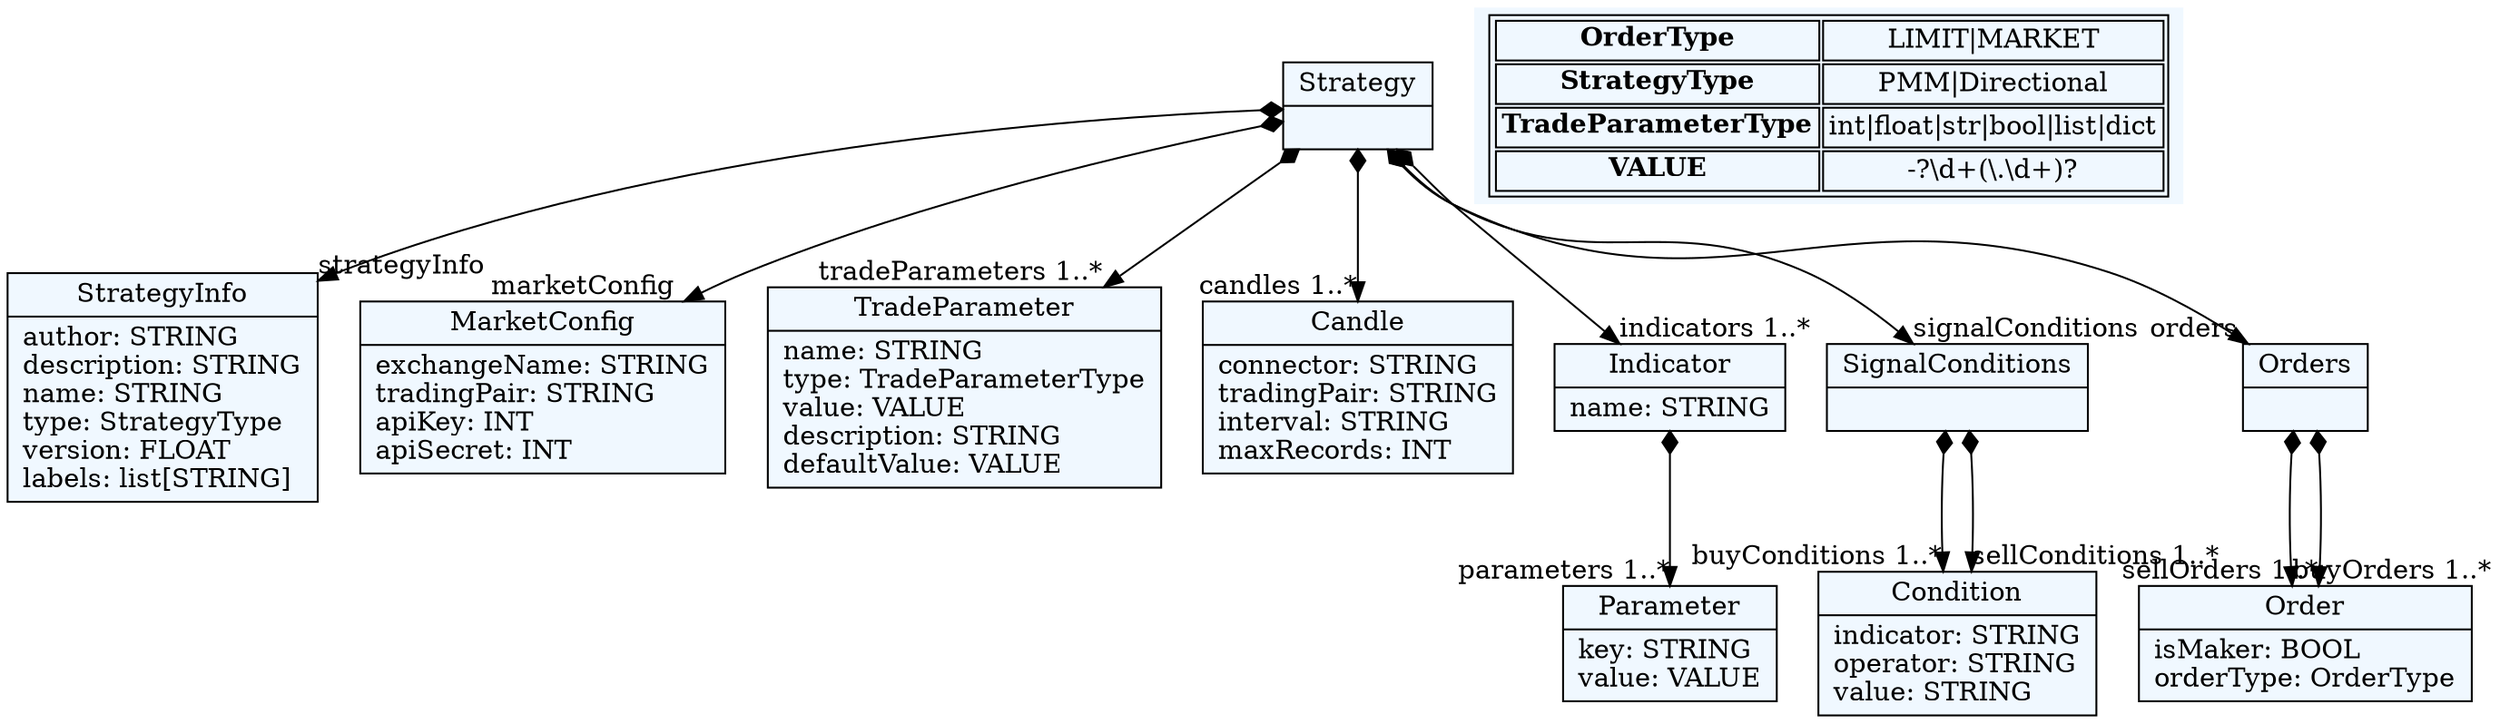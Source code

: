 
    digraph textX {
    fontname = "Bitstream Vera Sans"
    fontsize = 8
    node[
        shape=record,
        style=filled,
        fillcolor=aliceblue
    ]
    nodesep = 0.3
    edge[dir=black,arrowtail=empty]


5202601696[ label="{Strategy|}"]

5202603616[ label="{StrategyInfo|author: STRING\ldescription: STRING\lname: STRING\ltype: StrategyType\lversion: FLOAT\llabels: list[STRING]\l}"]

5202608992[ label="{MarketConfig|exchangeName: STRING\ltradingPair: STRING\lapiKey: INT\lapiSecret: INT\l}"]

5202611680[ label="{TradeParameter|name: STRING\ltype: TradeParameterType\lvalue: VALUE\ldescription: STRING\ldefaultValue: VALUE\l}"]

5202617056[ label="{Candle|connector: STRING\ltradingPair: STRING\linterval: STRING\lmaxRecords: INT\l}"]

5202619744[ label="{Indicator|name: STRING\l}"]

5202622432[ label="{Parameter|key: STRING\lvalue: VALUE\l}"]

5202625120[ label="{SignalConditions|}"]

5202627808[ label="{Condition|indicator: STRING\loperator: STRING\lvalue: STRING\l}"]

5202630496[ label="{Orders|}"]

5202633184[ label="{Order|isMaker: BOOL\lorderType: OrderType\l}"]



5202601696 -> 5202603616[arrowtail=diamond, dir=both, headlabel="strategyInfo "]
5202601696 -> 5202608992[arrowtail=diamond, dir=both, headlabel="marketConfig "]
5202601696 -> 5202611680[arrowtail=diamond, dir=both, headlabel="tradeParameters 1..*"]
5202601696 -> 5202617056[arrowtail=diamond, dir=both, headlabel="candles 1..*"]
5202601696 -> 5202619744[arrowtail=diamond, dir=both, headlabel="indicators 1..*"]
5202601696 -> 5202625120[arrowtail=diamond, dir=both, headlabel="signalConditions "]
5202601696 -> 5202630496[arrowtail=diamond, dir=both, headlabel="orders "]
5202619744 -> 5202622432[arrowtail=diamond, dir=both, headlabel="parameters 1..*"]
5202625120 -> 5202627808[arrowtail=diamond, dir=both, headlabel="buyConditions 1..*"]
5202625120 -> 5202627808[arrowtail=diamond, dir=both, headlabel="sellConditions 1..*"]
5202630496 -> 5202633184[arrowtail=diamond, dir=both, headlabel="buyOrders 1..*"]
5202630496 -> 5202633184[arrowtail=diamond, dir=both, headlabel="sellOrders 1..*"]
match_rules [ shape=plaintext, label=< <table>
	<tr>
		<td><b>OrderType</b></td><td>LIMIT|MARKET</td>
	</tr>
	<tr>
		<td><b>StrategyType</b></td><td>PMM|Directional</td>
	</tr>
	<tr>
		<td><b>TradeParameterType</b></td><td>int|float|str|bool|list|dict</td>
	</tr>
	<tr>
		<td><b>VALUE</b></td><td>-?\d+(\.\d+)?</td>
	</tr>
</table> >]


}
